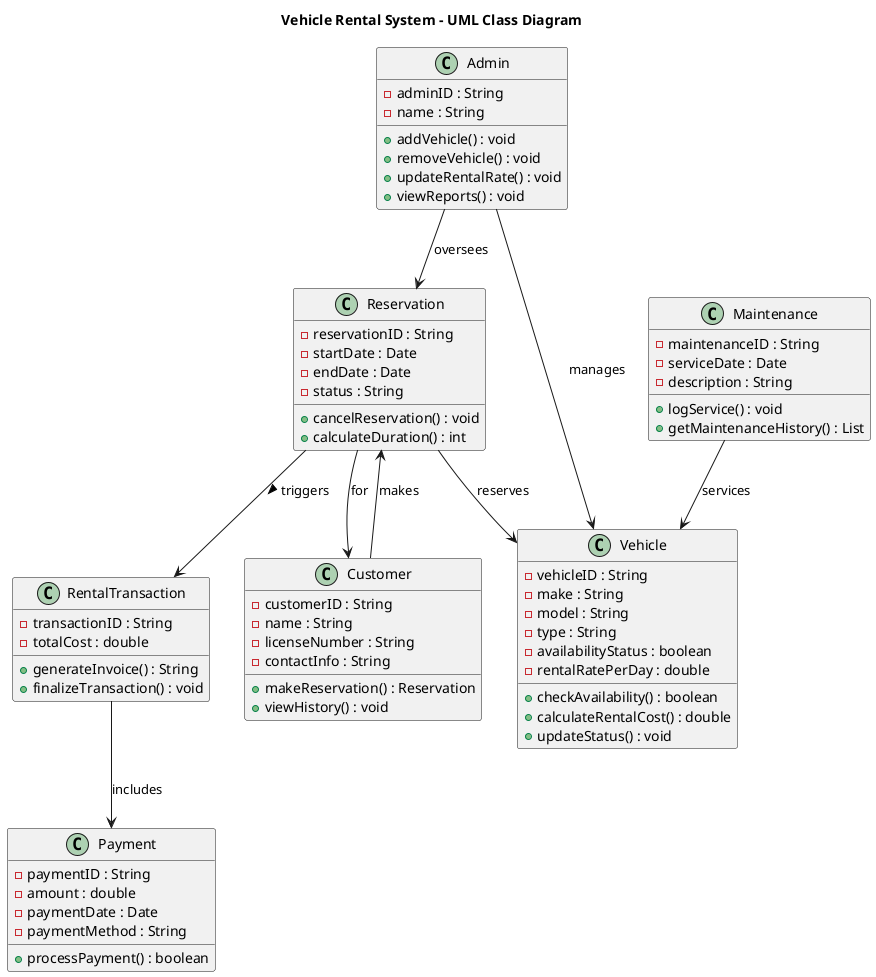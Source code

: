 
@startuml
title Vehicle Rental System - UML Class Diagram

class Vehicle {
  - vehicleID : String
  - make : String
  - model : String
  - type : String
  - availabilityStatus : boolean
  - rentalRatePerDay : double
  + checkAvailability() : boolean
  + calculateRentalCost() : double
  + updateStatus() : void
}

class Customer {
  - customerID : String
  - name : String
  - licenseNumber : String
  - contactInfo : String
  + makeReservation() : Reservation
  + viewHistory() : void
}

class Reservation {
  - reservationID : String
  - startDate : Date
  - endDate : Date
  - status : String
  + cancelReservation() : void
  + calculateDuration() : int
}

class RentalTransaction {
  - transactionID : String
  - totalCost : double
  + generateInvoice() : String
  + finalizeTransaction() : void
}

class Admin {
  - adminID : String
  - name : String
  + addVehicle() : void
  + removeVehicle() : void
  + updateRentalRate() : void
  + viewReports() : void
}

class Payment {
  - paymentID : String
  - amount : double
  - paymentDate : Date
  - paymentMethod : String
  + processPayment() : boolean
}

class Maintenance {
  - maintenanceID : String
  - serviceDate : Date
  - description : String
  + logService() : void
  + getMaintenanceHistory() : List
}

Customer --> Reservation : makes
Reservation --> Vehicle : reserves
Reservation --> Customer : for
Reservation --> RentalTransaction : triggers >
RentalTransaction --> Payment : includes
Admin --> Vehicle : manages
Admin --> Reservation : oversees
Maintenance --> Vehicle : services

@enduml
